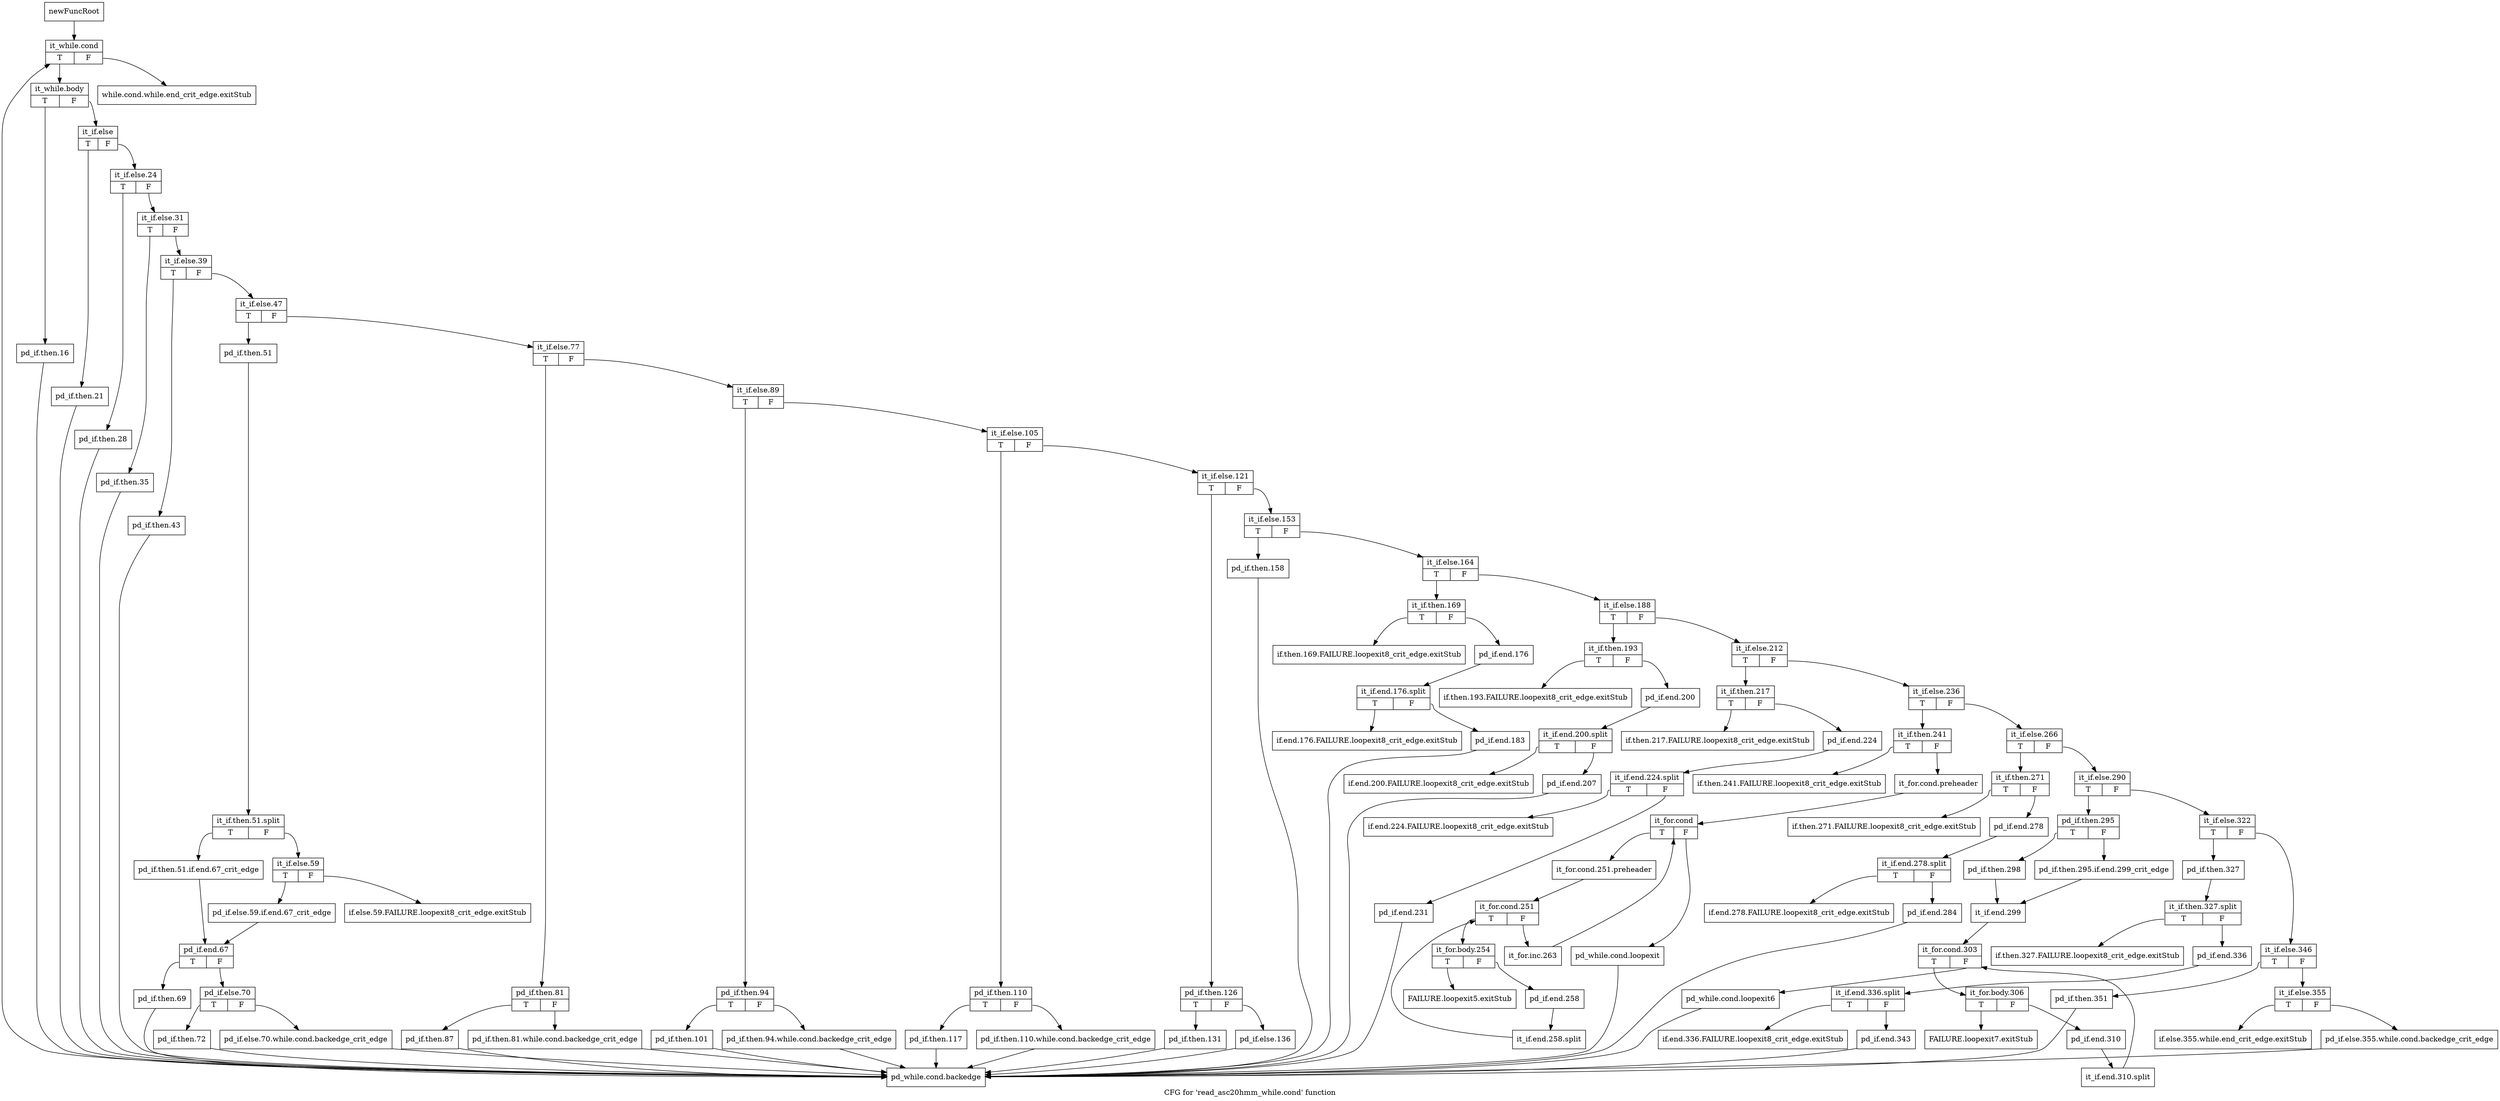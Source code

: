 digraph "CFG for 'read_asc20hmm_while.cond' function" {
	label="CFG for 'read_asc20hmm_while.cond' function";

	Node0x30d33a0 [shape=record,label="{newFuncRoot}"];
	Node0x30d33a0 -> Node0x30dd2b0;
	Node0x30d33f0 [shape=record,label="{while.cond.while.end_crit_edge.exitStub}"];
	Node0x30dce00 [shape=record,label="{if.else.355.while.end_crit_edge.exitStub}"];
	Node0x30dce50 [shape=record,label="{if.then.327.FAILURE.loopexit8_crit_edge.exitStub}"];
	Node0x30dcea0 [shape=record,label="{if.end.336.FAILURE.loopexit8_crit_edge.exitStub}"];
	Node0x30dcef0 [shape=record,label="{FAILURE.loopexit7.exitStub}"];
	Node0x30dcf40 [shape=record,label="{if.then.271.FAILURE.loopexit8_crit_edge.exitStub}"];
	Node0x30dcf90 [shape=record,label="{if.end.278.FAILURE.loopexit8_crit_edge.exitStub}"];
	Node0x30dcfe0 [shape=record,label="{if.then.241.FAILURE.loopexit8_crit_edge.exitStub}"];
	Node0x30dd030 [shape=record,label="{FAILURE.loopexit5.exitStub}"];
	Node0x30dd080 [shape=record,label="{if.then.217.FAILURE.loopexit8_crit_edge.exitStub}"];
	Node0x30dd0d0 [shape=record,label="{if.end.224.FAILURE.loopexit8_crit_edge.exitStub}"];
	Node0x30dd120 [shape=record,label="{if.then.193.FAILURE.loopexit8_crit_edge.exitStub}"];
	Node0x30dd170 [shape=record,label="{if.end.200.FAILURE.loopexit8_crit_edge.exitStub}"];
	Node0x30dd1c0 [shape=record,label="{if.then.169.FAILURE.loopexit8_crit_edge.exitStub}"];
	Node0x30dd210 [shape=record,label="{if.end.176.FAILURE.loopexit8_crit_edge.exitStub}"];
	Node0x30dd260 [shape=record,label="{if.else.59.FAILURE.loopexit8_crit_edge.exitStub}"];
	Node0x30dd2b0 [shape=record,label="{it_while.cond|{<s0>T|<s1>F}}"];
	Node0x30dd2b0:s0 -> Node0x30dd300;
	Node0x30dd2b0:s1 -> Node0x30d33f0;
	Node0x30dd300 [shape=record,label="{it_while.body|{<s0>T|<s1>F}}"];
	Node0x30dd300:s0 -> Node0x30dec00;
	Node0x30dd300:s1 -> Node0x30dd350;
	Node0x30dd350 [shape=record,label="{it_if.else|{<s0>T|<s1>F}}"];
	Node0x30dd350:s0 -> Node0x30debb0;
	Node0x30dd350:s1 -> Node0x30dd3a0;
	Node0x30dd3a0 [shape=record,label="{it_if.else.24|{<s0>T|<s1>F}}"];
	Node0x30dd3a0:s0 -> Node0x30deb60;
	Node0x30dd3a0:s1 -> Node0x30dd3f0;
	Node0x30dd3f0 [shape=record,label="{it_if.else.31|{<s0>T|<s1>F}}"];
	Node0x30dd3f0:s0 -> Node0x30deb10;
	Node0x30dd3f0:s1 -> Node0x30dd440;
	Node0x30dd440 [shape=record,label="{it_if.else.39|{<s0>T|<s1>F}}"];
	Node0x30dd440:s0 -> Node0x30deac0;
	Node0x30dd440:s1 -> Node0x30dd490;
	Node0x30dd490 [shape=record,label="{it_if.else.47|{<s0>T|<s1>F}}"];
	Node0x30dd490:s0 -> Node0x30de7f0;
	Node0x30dd490:s1 -> Node0x30dd4e0;
	Node0x30dd4e0 [shape=record,label="{it_if.else.77|{<s0>T|<s1>F}}"];
	Node0x30dd4e0:s0 -> Node0x30de700;
	Node0x30dd4e0:s1 -> Node0x30dd530;
	Node0x30dd530 [shape=record,label="{it_if.else.89|{<s0>T|<s1>F}}"];
	Node0x30dd530:s0 -> Node0x30de610;
	Node0x30dd530:s1 -> Node0x30dd580;
	Node0x30dd580 [shape=record,label="{it_if.else.105|{<s0>T|<s1>F}}"];
	Node0x30dd580:s0 -> Node0x30de520;
	Node0x30dd580:s1 -> Node0x30dd5d0;
	Node0x30dd5d0 [shape=record,label="{it_if.else.121|{<s0>T|<s1>F}}"];
	Node0x30dd5d0:s0 -> Node0x30de430;
	Node0x30dd5d0:s1 -> Node0x30dd620;
	Node0x30dd620 [shape=record,label="{it_if.else.153|{<s0>T|<s1>F}}"];
	Node0x30dd620:s0 -> Node0x30de3e0;
	Node0x30dd620:s1 -> Node0x30dd670;
	Node0x30dd670 [shape=record,label="{it_if.else.164|{<s0>T|<s1>F}}"];
	Node0x30dd670:s0 -> Node0x30de2f0;
	Node0x30dd670:s1 -> Node0x30dd6c0;
	Node0x30dd6c0 [shape=record,label="{it_if.else.188|{<s0>T|<s1>F}}"];
	Node0x30dd6c0:s0 -> Node0x30de200;
	Node0x30dd6c0:s1 -> Node0x30dd710;
	Node0x30dd710 [shape=record,label="{it_if.else.212|{<s0>T|<s1>F}}"];
	Node0x30dd710:s0 -> Node0x30de110;
	Node0x30dd710:s1 -> Node0x30dd760;
	Node0x30dd760 [shape=record,label="{it_if.else.236|{<s0>T|<s1>F}}"];
	Node0x30dd760:s0 -> Node0x30dde40;
	Node0x30dd760:s1 -> Node0x30dd7b0;
	Node0x30dd7b0 [shape=record,label="{it_if.else.266|{<s0>T|<s1>F}}"];
	Node0x30dd7b0:s0 -> Node0x30ddd50;
	Node0x30dd7b0:s1 -> Node0x30dd800;
	Node0x30dd800 [shape=record,label="{it_if.else.290|{<s0>T|<s1>F}}"];
	Node0x30dd800:s0 -> Node0x30ddad0;
	Node0x30dd800:s1 -> Node0x30dd850;
	Node0x30dd850 [shape=record,label="{it_if.else.322|{<s0>T|<s1>F}}"];
	Node0x30dd850:s0 -> Node0x30dd9e0;
	Node0x30dd850:s1 -> Node0x30dd8a0;
	Node0x30dd8a0 [shape=record,label="{it_if.else.346|{<s0>T|<s1>F}}"];
	Node0x30dd8a0:s0 -> Node0x30dd990;
	Node0x30dd8a0:s1 -> Node0x30dd8f0;
	Node0x30dd8f0 [shape=record,label="{it_if.else.355|{<s0>T|<s1>F}}"];
	Node0x30dd8f0:s0 -> Node0x30dce00;
	Node0x30dd8f0:s1 -> Node0x30dd940;
	Node0x30dd940 [shape=record,label="{pd_if.else.355.while.cond.backedge_crit_edge}"];
	Node0x30dd940 -> Node0x30dec50;
	Node0x30dd990 [shape=record,label="{pd_if.then.351}"];
	Node0x30dd990 -> Node0x30dec50;
	Node0x30dd9e0 [shape=record,label="{pd_if.then.327}"];
	Node0x30dd9e0 -> Node0x37fab90;
	Node0x37fab90 [shape=record,label="{it_if.then.327.split|{<s0>T|<s1>F}}"];
	Node0x37fab90:s0 -> Node0x30dce50;
	Node0x37fab90:s1 -> Node0x30dda30;
	Node0x30dda30 [shape=record,label="{pd_if.end.336}"];
	Node0x30dda30 -> Node0x37be460;
	Node0x37be460 [shape=record,label="{it_if.end.336.split|{<s0>T|<s1>F}}"];
	Node0x37be460:s0 -> Node0x30dcea0;
	Node0x37be460:s1 -> Node0x30dda80;
	Node0x30dda80 [shape=record,label="{pd_if.end.343}"];
	Node0x30dda80 -> Node0x30dec50;
	Node0x30ddad0 [shape=record,label="{pd_if.then.295|{<s0>T|<s1>F}}"];
	Node0x30ddad0:s0 -> Node0x30ddb70;
	Node0x30ddad0:s1 -> Node0x30ddb20;
	Node0x30ddb20 [shape=record,label="{pd_if.then.295.if.end.299_crit_edge}"];
	Node0x30ddb20 -> Node0x30ddbc0;
	Node0x30ddb70 [shape=record,label="{pd_if.then.298}"];
	Node0x30ddb70 -> Node0x30ddbc0;
	Node0x30ddbc0 [shape=record,label="{it_if.end.299}"];
	Node0x30ddbc0 -> Node0x30ddc10;
	Node0x30ddc10 [shape=record,label="{it_for.cond.303|{<s0>T|<s1>F}}"];
	Node0x30ddc10:s0 -> Node0x30ddcb0;
	Node0x30ddc10:s1 -> Node0x30ddc60;
	Node0x30ddc60 [shape=record,label="{pd_while.cond.loopexit6}"];
	Node0x30ddc60 -> Node0x30dec50;
	Node0x30ddcb0 [shape=record,label="{it_for.body.306|{<s0>T|<s1>F}}"];
	Node0x30ddcb0:s0 -> Node0x30dcef0;
	Node0x30ddcb0:s1 -> Node0x30ddd00;
	Node0x30ddd00 [shape=record,label="{pd_if.end.310}"];
	Node0x30ddd00 -> Node0x3820cf0;
	Node0x3820cf0 [shape=record,label="{it_if.end.310.split}"];
	Node0x3820cf0 -> Node0x30ddc10;
	Node0x30ddd50 [shape=record,label="{it_if.then.271|{<s0>T|<s1>F}}"];
	Node0x30ddd50:s0 -> Node0x30dcf40;
	Node0x30ddd50:s1 -> Node0x30ddda0;
	Node0x30ddda0 [shape=record,label="{pd_if.end.278}"];
	Node0x30ddda0 -> Node0x381db00;
	Node0x381db00 [shape=record,label="{it_if.end.278.split|{<s0>T|<s1>F}}"];
	Node0x381db00:s0 -> Node0x30dcf90;
	Node0x381db00:s1 -> Node0x30dddf0;
	Node0x30dddf0 [shape=record,label="{pd_if.end.284}"];
	Node0x30dddf0 -> Node0x30dec50;
	Node0x30dde40 [shape=record,label="{it_if.then.241|{<s0>T|<s1>F}}"];
	Node0x30dde40:s0 -> Node0x30dcfe0;
	Node0x30dde40:s1 -> Node0x30dde90;
	Node0x30dde90 [shape=record,label="{it_for.cond.preheader}"];
	Node0x30dde90 -> Node0x30ddee0;
	Node0x30ddee0 [shape=record,label="{it_for.cond|{<s0>T|<s1>F}}"];
	Node0x30ddee0:s0 -> Node0x30ddf80;
	Node0x30ddee0:s1 -> Node0x30ddf30;
	Node0x30ddf30 [shape=record,label="{pd_while.cond.loopexit}"];
	Node0x30ddf30 -> Node0x30dec50;
	Node0x30ddf80 [shape=record,label="{it_for.cond.251.preheader}"];
	Node0x30ddf80 -> Node0x30ddfd0;
	Node0x30ddfd0 [shape=record,label="{it_for.cond.251|{<s0>T|<s1>F}}"];
	Node0x30ddfd0:s0 -> Node0x30de070;
	Node0x30ddfd0:s1 -> Node0x30de020;
	Node0x30de020 [shape=record,label="{it_for.inc.263}"];
	Node0x30de020 -> Node0x30ddee0;
	Node0x30de070 [shape=record,label="{it_for.body.254|{<s0>T|<s1>F}}"];
	Node0x30de070:s0 -> Node0x30dd030;
	Node0x30de070:s1 -> Node0x30de0c0;
	Node0x30de0c0 [shape=record,label="{pd_if.end.258}"];
	Node0x30de0c0 -> Node0x37f9d50;
	Node0x37f9d50 [shape=record,label="{it_if.end.258.split}"];
	Node0x37f9d50 -> Node0x30ddfd0;
	Node0x30de110 [shape=record,label="{it_if.then.217|{<s0>T|<s1>F}}"];
	Node0x30de110:s0 -> Node0x30dd080;
	Node0x30de110:s1 -> Node0x30de160;
	Node0x30de160 [shape=record,label="{pd_if.end.224}"];
	Node0x30de160 -> Node0x37f9690;
	Node0x37f9690 [shape=record,label="{it_if.end.224.split|{<s0>T|<s1>F}}"];
	Node0x37f9690:s0 -> Node0x30dd0d0;
	Node0x37f9690:s1 -> Node0x30de1b0;
	Node0x30de1b0 [shape=record,label="{pd_if.end.231}"];
	Node0x30de1b0 -> Node0x30dec50;
	Node0x30de200 [shape=record,label="{it_if.then.193|{<s0>T|<s1>F}}"];
	Node0x30de200:s0 -> Node0x30dd120;
	Node0x30de200:s1 -> Node0x30de250;
	Node0x30de250 [shape=record,label="{pd_if.end.200}"];
	Node0x30de250 -> Node0x37be780;
	Node0x37be780 [shape=record,label="{it_if.end.200.split|{<s0>T|<s1>F}}"];
	Node0x37be780:s0 -> Node0x30dd170;
	Node0x37be780:s1 -> Node0x30de2a0;
	Node0x30de2a0 [shape=record,label="{pd_if.end.207}"];
	Node0x30de2a0 -> Node0x30dec50;
	Node0x30de2f0 [shape=record,label="{it_if.then.169|{<s0>T|<s1>F}}"];
	Node0x30de2f0:s0 -> Node0x30dd1c0;
	Node0x30de2f0:s1 -> Node0x30de340;
	Node0x30de340 [shape=record,label="{pd_if.end.176}"];
	Node0x30de340 -> Node0x37faac0;
	Node0x37faac0 [shape=record,label="{it_if.end.176.split|{<s0>T|<s1>F}}"];
	Node0x37faac0:s0 -> Node0x30dd210;
	Node0x37faac0:s1 -> Node0x30de390;
	Node0x30de390 [shape=record,label="{pd_if.end.183}"];
	Node0x30de390 -> Node0x30dec50;
	Node0x30de3e0 [shape=record,label="{pd_if.then.158}"];
	Node0x30de3e0 -> Node0x30dec50;
	Node0x30de430 [shape=record,label="{pd_if.then.126|{<s0>T|<s1>F}}"];
	Node0x30de430:s0 -> Node0x30de4d0;
	Node0x30de430:s1 -> Node0x30de480;
	Node0x30de480 [shape=record,label="{pd_if.else.136}"];
	Node0x30de480 -> Node0x30dec50;
	Node0x30de4d0 [shape=record,label="{pd_if.then.131}"];
	Node0x30de4d0 -> Node0x30dec50;
	Node0x30de520 [shape=record,label="{pd_if.then.110|{<s0>T|<s1>F}}"];
	Node0x30de520:s0 -> Node0x30de5c0;
	Node0x30de520:s1 -> Node0x30de570;
	Node0x30de570 [shape=record,label="{pd_if.then.110.while.cond.backedge_crit_edge}"];
	Node0x30de570 -> Node0x30dec50;
	Node0x30de5c0 [shape=record,label="{pd_if.then.117}"];
	Node0x30de5c0 -> Node0x30dec50;
	Node0x30de610 [shape=record,label="{pd_if.then.94|{<s0>T|<s1>F}}"];
	Node0x30de610:s0 -> Node0x30de6b0;
	Node0x30de610:s1 -> Node0x30de660;
	Node0x30de660 [shape=record,label="{pd_if.then.94.while.cond.backedge_crit_edge}"];
	Node0x30de660 -> Node0x30dec50;
	Node0x30de6b0 [shape=record,label="{pd_if.then.101}"];
	Node0x30de6b0 -> Node0x30dec50;
	Node0x30de700 [shape=record,label="{pd_if.then.81|{<s0>T|<s1>F}}"];
	Node0x30de700:s0 -> Node0x30de7a0;
	Node0x30de700:s1 -> Node0x30de750;
	Node0x30de750 [shape=record,label="{pd_if.then.81.while.cond.backedge_crit_edge}"];
	Node0x30de750 -> Node0x30dec50;
	Node0x30de7a0 [shape=record,label="{pd_if.then.87}"];
	Node0x30de7a0 -> Node0x30dec50;
	Node0x30de7f0 [shape=record,label="{pd_if.then.51}"];
	Node0x30de7f0 -> Node0x37fab10;
	Node0x37fab10 [shape=record,label="{it_if.then.51.split|{<s0>T|<s1>F}}"];
	Node0x37fab10:s0 -> Node0x30de8e0;
	Node0x37fab10:s1 -> Node0x30de840;
	Node0x30de840 [shape=record,label="{it_if.else.59|{<s0>T|<s1>F}}"];
	Node0x30de840:s0 -> Node0x30de890;
	Node0x30de840:s1 -> Node0x30dd260;
	Node0x30de890 [shape=record,label="{pd_if.else.59.if.end.67_crit_edge}"];
	Node0x30de890 -> Node0x30de930;
	Node0x30de8e0 [shape=record,label="{pd_if.then.51.if.end.67_crit_edge}"];
	Node0x30de8e0 -> Node0x30de930;
	Node0x30de930 [shape=record,label="{pd_if.end.67|{<s0>T|<s1>F}}"];
	Node0x30de930:s0 -> Node0x30dea70;
	Node0x30de930:s1 -> Node0x30de980;
	Node0x30de980 [shape=record,label="{pd_if.else.70|{<s0>T|<s1>F}}"];
	Node0x30de980:s0 -> Node0x30dea20;
	Node0x30de980:s1 -> Node0x30de9d0;
	Node0x30de9d0 [shape=record,label="{pd_if.else.70.while.cond.backedge_crit_edge}"];
	Node0x30de9d0 -> Node0x30dec50;
	Node0x30dea20 [shape=record,label="{pd_if.then.72}"];
	Node0x30dea20 -> Node0x30dec50;
	Node0x30dea70 [shape=record,label="{pd_if.then.69}"];
	Node0x30dea70 -> Node0x30dec50;
	Node0x30deac0 [shape=record,label="{pd_if.then.43}"];
	Node0x30deac0 -> Node0x30dec50;
	Node0x30deb10 [shape=record,label="{pd_if.then.35}"];
	Node0x30deb10 -> Node0x30dec50;
	Node0x30deb60 [shape=record,label="{pd_if.then.28}"];
	Node0x30deb60 -> Node0x30dec50;
	Node0x30debb0 [shape=record,label="{pd_if.then.21}"];
	Node0x30debb0 -> Node0x30dec50;
	Node0x30dec00 [shape=record,label="{pd_if.then.16}"];
	Node0x30dec00 -> Node0x30dec50;
	Node0x30dec50 [shape=record,label="{pd_while.cond.backedge}"];
	Node0x30dec50 -> Node0x30dd2b0;
}
